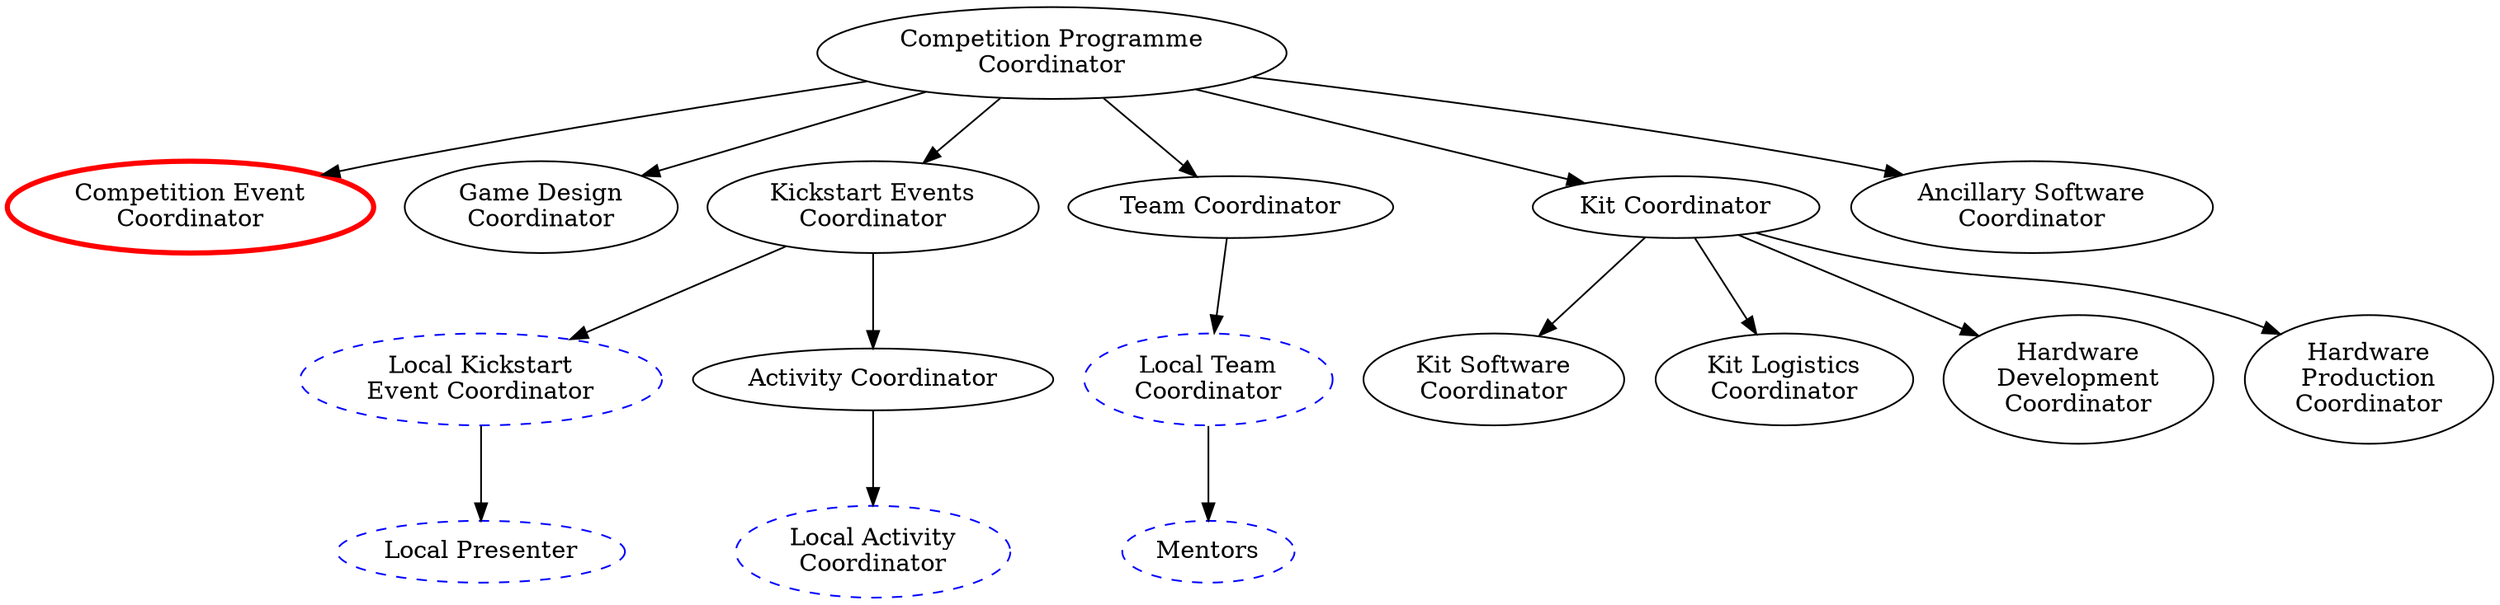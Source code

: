 digraph {
	####### Node declarations
	comp_prog_coord [label="Competition Programme\nCoordinator" email="competition-program@studentrobotics.org"];
	
	# Competition Coordinator Subordinates
	comp_event_coord [label="Competition Event\nCoordinator" color=red penwidth=3 rolesexclude=true]; // Email and tel defined in comp-event.dot
	game_design_coord [label="Game Design\nCoordinator" email="game-design@studentrobotics.org"];
	kickstart_event_coord [label="Kickstart Events\nCoordinator" email="kickstart@studentrobotics.org"];
	team_coord [label="Team Coordinator" email="teams@studentrobotics.org"];
	kit_coord [label="Kit Coordinator" email="kit@studentrobotics.org"];
	ancillary_sw_coord [label="Ancillary Software\nCoordinator" email="ancillary-software@studentrobotics.org"];
	
	### Fourth Level
	
	# Kickstart Event Coordinator Subordinates
	local_ks_event_coord[label="Local Kickstart\nEvent Coordinator" color=blue style=dashed contactsexclude=true];
	activity_coord[label="Activity Coordinator" email="activity@studentrobotics.org"]

	local_activity_coord[label="Local Activity\nCoordinator" color=blue style=dashed contactsexclude=true];
	local_team_coord[label="Local Team\nCoordinator" color=blue style=dashed contactsexclude=true];

	# Kit Coordinator Subordinates
	kit_sw_coord[label="Kit Software\nCoordinator" email="kit-software@studentrobotics.org"];
	kit_logistics_coord[label="Kit Logistics\nCoordinator" email="logistics@studentrobotics.org"];

	# Hardware Coordinator Subordinates
	hw_dev_coord[label="Hardware\nDevelopment\nCoordinator" email="hardware-dev@studentrobotics.org"];
	hw_prod_coord[label="Hardware\nProduction\nCoordinator" email="hardware-production@studentrobotics.org"];
	
	### Fifth Level
	local_presenter[label="Local Presenter" color=blue style=dashed contactsexclude=true];
	
	mentors[label="Mentors" color=blue style=dashed contactsexclude=true];
	
	
	###### Connections between nodes
	
	comp_prog_coord -> { comp_event_coord game_design_coord kickstart_event_coord team_coord kit_coord ancillary_sw_coord };
	
	kickstart_event_coord -> { local_ks_event_coord activity_coord };
		
	activity_coord -> local_activity_coord;
	local_ks_event_coord -> { local_presenter };
		
	team_coord -> local_team_coord;
	local_team_coord -> mentors;
		
	kit_coord -> { hw_dev_coord hw_prod_coord kit_sw_coord kit_logistics_coord};
}
		      
